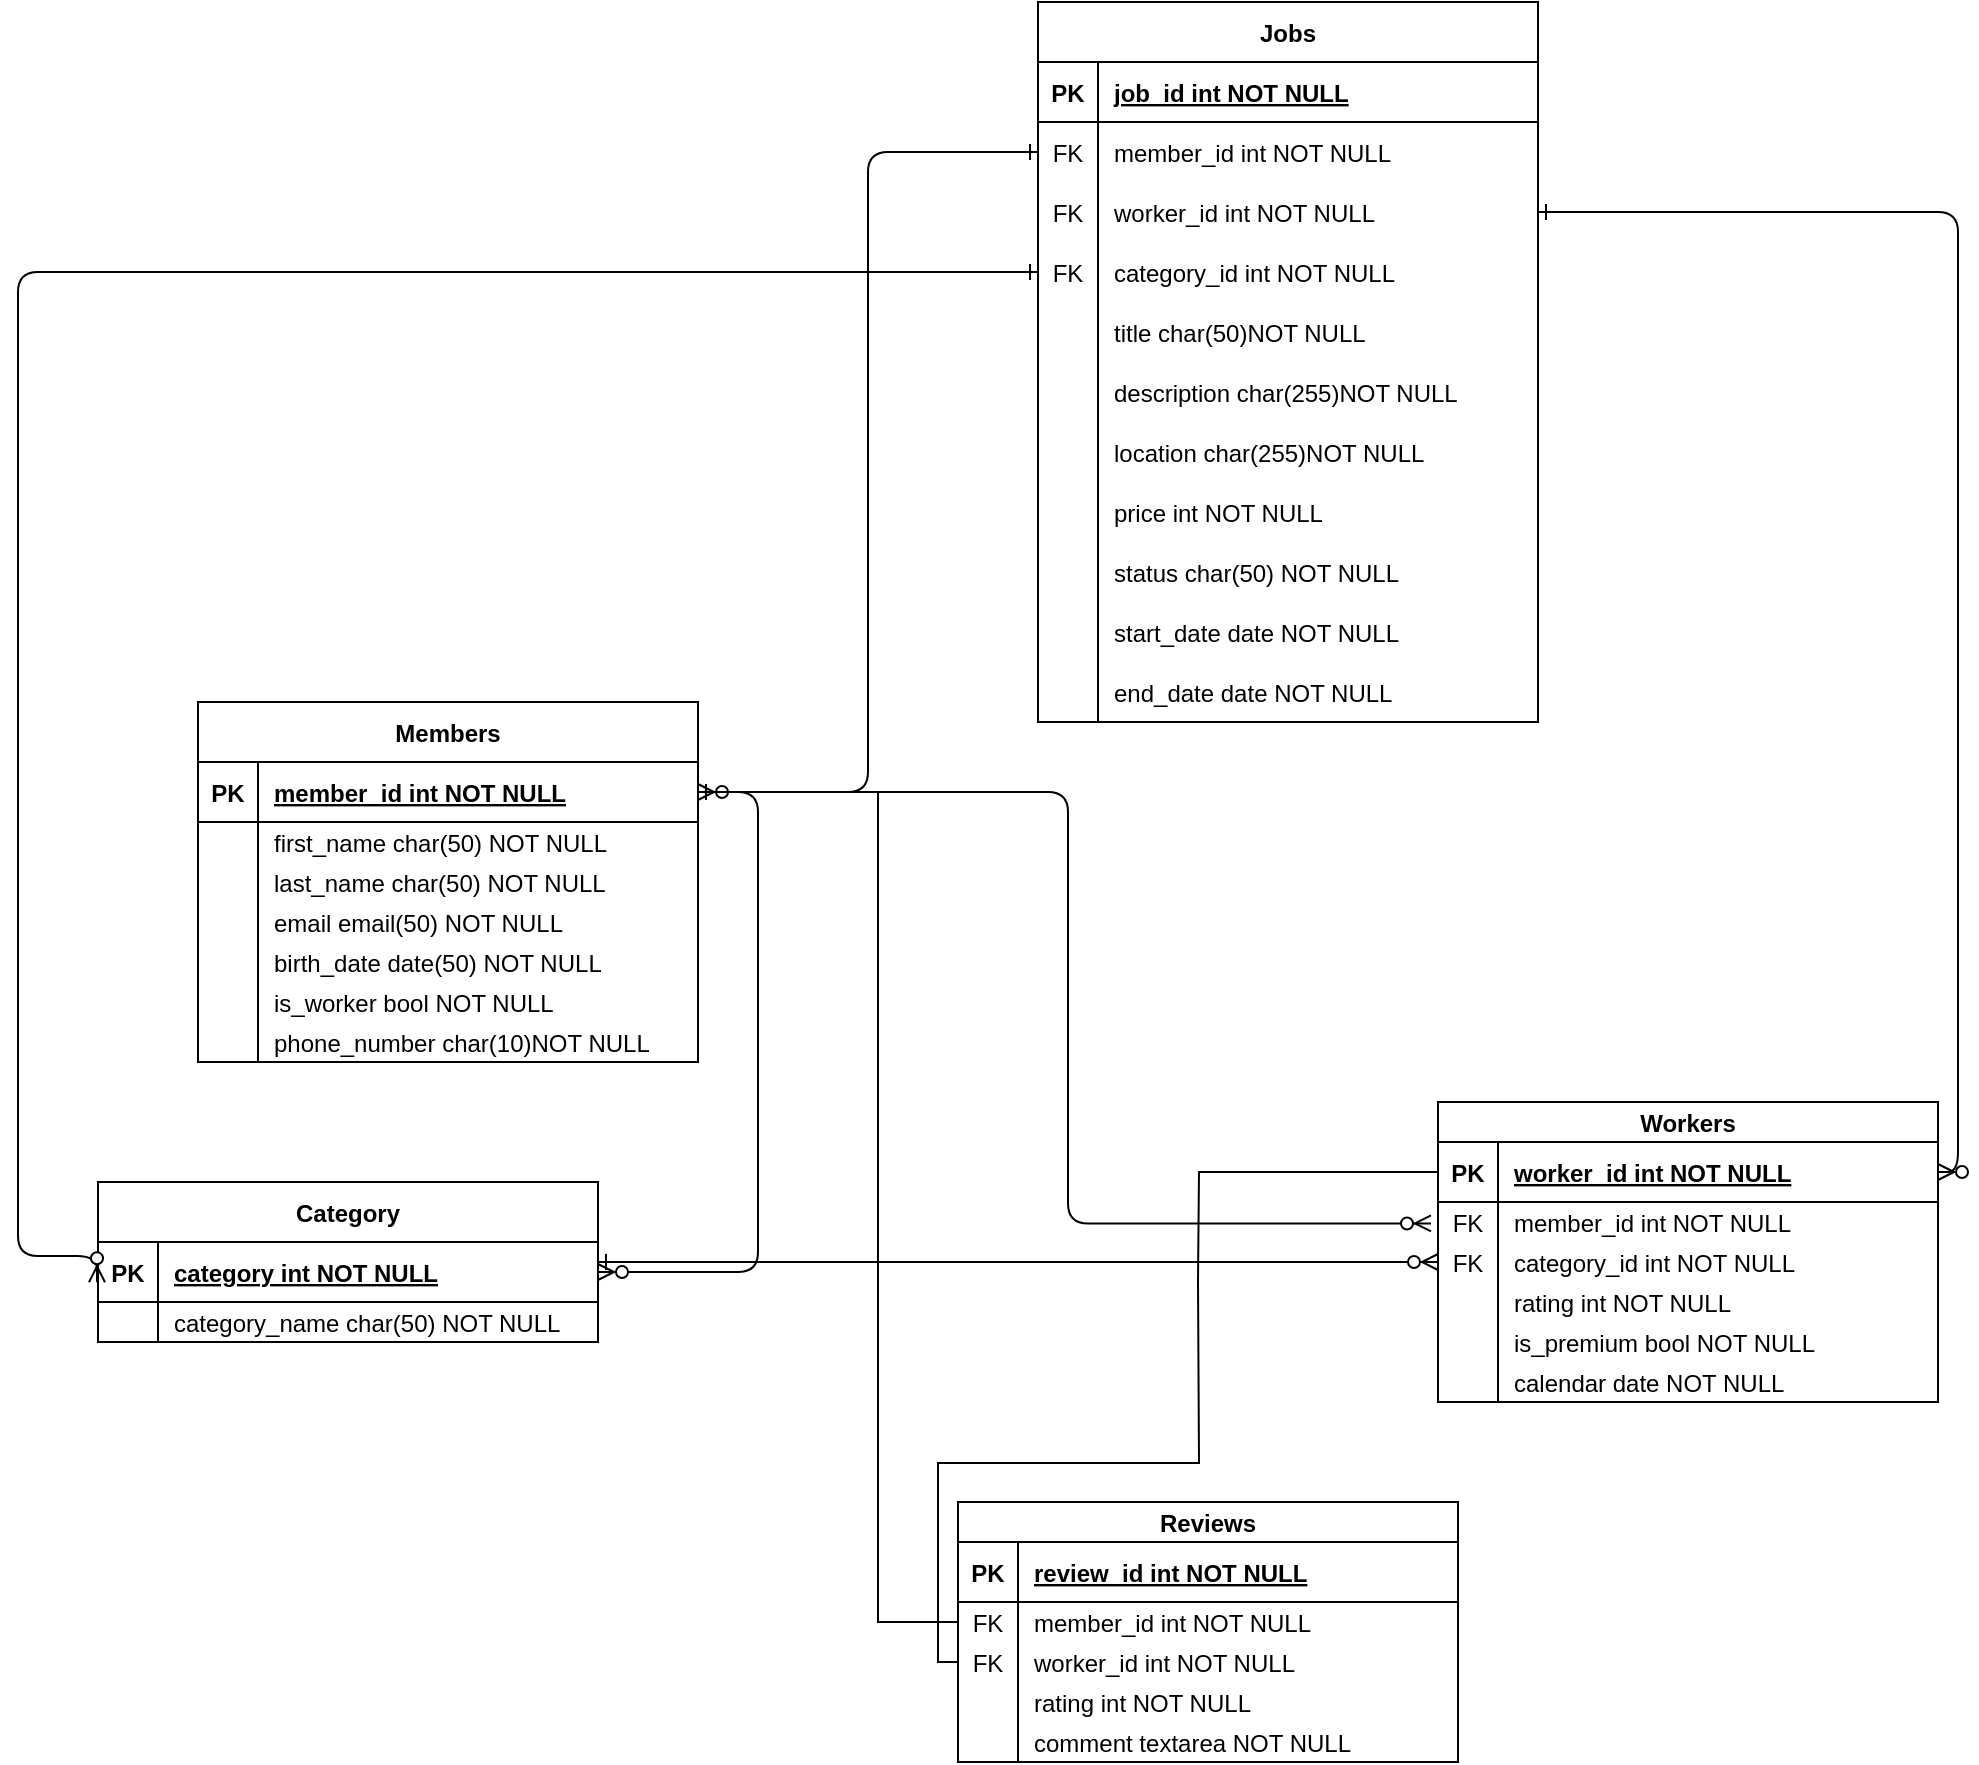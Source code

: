 <mxfile version="21.2.8" type="github">
  <diagram id="R2lEEEUBdFMjLlhIrx00" name="Page-1">
    <mxGraphModel dx="1529" dy="2040" grid="1" gridSize="10" guides="1" tooltips="1" connect="1" arrows="1" fold="1" page="1" pageScale="1" pageWidth="850" pageHeight="1100" math="0" shadow="0" extFonts="Permanent Marker^https://fonts.googleapis.com/css?family=Permanent+Marker">
      <root>
        <mxCell id="0" />
        <mxCell id="1" parent="0" />
        <mxCell id="C-vyLk0tnHw3VtMMgP7b-1" value="" style="edgeStyle=orthogonalEdgeStyle;endArrow=ERzeroToMany;startArrow=ERone;endFill=1;startFill=0;entryX=-0.014;entryY=0.536;entryDx=0;entryDy=0;entryPerimeter=0;" parent="1" source="C-vyLk0tnHw3VtMMgP7b-24" target="wk7BbufMR_cjtcWU5ep9-25" edge="1">
          <mxGeometry width="100" height="100" relative="1" as="geometry">
            <mxPoint x="340" y="720" as="sourcePoint" />
            <mxPoint x="330" y="570" as="targetPoint" />
          </mxGeometry>
        </mxCell>
        <mxCell id="C-vyLk0tnHw3VtMMgP7b-12" value="" style="endArrow=ERzeroToMany;startArrow=ERone;endFill=1;startFill=0;exitX=0;exitY=0.5;exitDx=0;exitDy=0;entryX=1;entryY=0.5;entryDx=0;entryDy=0;edgeStyle=orthogonalEdgeStyle;" parent="1" source="C-vyLk0tnHw3VtMMgP7b-6" target="C-vyLk0tnHw3VtMMgP7b-24" edge="1">
          <mxGeometry width="100" height="100" relative="1" as="geometry">
            <mxPoint x="400" y="180" as="sourcePoint" />
            <mxPoint x="480" y="-80" as="targetPoint" />
          </mxGeometry>
        </mxCell>
        <mxCell id="C-vyLk0tnHw3VtMMgP7b-2" value="Jobs" style="shape=table;startSize=30;container=1;collapsible=1;childLayout=tableLayout;fixedRows=1;rowLines=0;fontStyle=1;align=center;resizeLast=1;" parent="1" vertex="1">
          <mxGeometry x="550" y="-360" width="250" height="360" as="geometry" />
        </mxCell>
        <mxCell id="C-vyLk0tnHw3VtMMgP7b-3" value="" style="shape=partialRectangle;collapsible=0;dropTarget=0;pointerEvents=0;fillColor=none;points=[[0,0.5],[1,0.5]];portConstraint=eastwest;top=0;left=0;right=0;bottom=1;" parent="C-vyLk0tnHw3VtMMgP7b-2" vertex="1">
          <mxGeometry y="30" width="250" height="30" as="geometry" />
        </mxCell>
        <mxCell id="C-vyLk0tnHw3VtMMgP7b-4" value="PK" style="shape=partialRectangle;overflow=hidden;connectable=0;fillColor=none;top=0;left=0;bottom=0;right=0;fontStyle=1;" parent="C-vyLk0tnHw3VtMMgP7b-3" vertex="1">
          <mxGeometry width="30" height="30" as="geometry">
            <mxRectangle width="30" height="30" as="alternateBounds" />
          </mxGeometry>
        </mxCell>
        <mxCell id="C-vyLk0tnHw3VtMMgP7b-5" value="job_id int NOT NULL " style="shape=partialRectangle;overflow=hidden;connectable=0;fillColor=none;top=0;left=0;bottom=0;right=0;align=left;spacingLeft=6;fontStyle=5;" parent="C-vyLk0tnHw3VtMMgP7b-3" vertex="1">
          <mxGeometry x="30" width="220" height="30" as="geometry">
            <mxRectangle width="220" height="30" as="alternateBounds" />
          </mxGeometry>
        </mxCell>
        <mxCell id="C-vyLk0tnHw3VtMMgP7b-6" value="" style="shape=partialRectangle;collapsible=0;dropTarget=0;pointerEvents=0;fillColor=none;points=[[0,0.5],[1,0.5]];portConstraint=eastwest;top=0;left=0;right=0;bottom=0;" parent="C-vyLk0tnHw3VtMMgP7b-2" vertex="1">
          <mxGeometry y="60" width="250" height="30" as="geometry" />
        </mxCell>
        <mxCell id="C-vyLk0tnHw3VtMMgP7b-7" value="FK" style="shape=partialRectangle;overflow=hidden;connectable=0;fillColor=none;top=0;left=0;bottom=0;right=0;" parent="C-vyLk0tnHw3VtMMgP7b-6" vertex="1">
          <mxGeometry width="30" height="30" as="geometry">
            <mxRectangle width="30" height="30" as="alternateBounds" />
          </mxGeometry>
        </mxCell>
        <mxCell id="C-vyLk0tnHw3VtMMgP7b-8" value="member_id int NOT NULL" style="shape=partialRectangle;overflow=hidden;connectable=0;fillColor=none;top=0;left=0;bottom=0;right=0;align=left;spacingLeft=6;" parent="C-vyLk0tnHw3VtMMgP7b-6" vertex="1">
          <mxGeometry x="30" width="220" height="30" as="geometry">
            <mxRectangle width="220" height="30" as="alternateBounds" />
          </mxGeometry>
        </mxCell>
        <mxCell id="C-vyLk0tnHw3VtMMgP7b-9" value="" style="shape=partialRectangle;collapsible=0;dropTarget=0;pointerEvents=0;fillColor=none;points=[[0,0.5],[1,0.5]];portConstraint=eastwest;top=0;left=0;right=0;bottom=0;" parent="C-vyLk0tnHw3VtMMgP7b-2" vertex="1">
          <mxGeometry y="90" width="250" height="30" as="geometry" />
        </mxCell>
        <mxCell id="C-vyLk0tnHw3VtMMgP7b-10" value="FK" style="shape=partialRectangle;overflow=hidden;connectable=0;fillColor=none;top=0;left=0;bottom=0;right=0;" parent="C-vyLk0tnHw3VtMMgP7b-9" vertex="1">
          <mxGeometry width="30" height="30" as="geometry">
            <mxRectangle width="30" height="30" as="alternateBounds" />
          </mxGeometry>
        </mxCell>
        <mxCell id="C-vyLk0tnHw3VtMMgP7b-11" value="worker_id int NOT NULL" style="shape=partialRectangle;overflow=hidden;connectable=0;fillColor=none;top=0;left=0;bottom=0;right=0;align=left;spacingLeft=6;" parent="C-vyLk0tnHw3VtMMgP7b-9" vertex="1">
          <mxGeometry x="30" width="220" height="30" as="geometry">
            <mxRectangle width="220" height="30" as="alternateBounds" />
          </mxGeometry>
        </mxCell>
        <mxCell id="wk7BbufMR_cjtcWU5ep9-54" value="" style="shape=partialRectangle;collapsible=0;dropTarget=0;pointerEvents=0;fillColor=none;points=[[0,0.5],[1,0.5]];portConstraint=eastwest;top=0;left=0;right=0;bottom=0;" parent="C-vyLk0tnHw3VtMMgP7b-2" vertex="1">
          <mxGeometry y="120" width="250" height="30" as="geometry" />
        </mxCell>
        <mxCell id="wk7BbufMR_cjtcWU5ep9-55" value="FK" style="shape=partialRectangle;overflow=hidden;connectable=0;fillColor=none;top=0;left=0;bottom=0;right=0;" parent="wk7BbufMR_cjtcWU5ep9-54" vertex="1">
          <mxGeometry width="30" height="30" as="geometry">
            <mxRectangle width="30" height="30" as="alternateBounds" />
          </mxGeometry>
        </mxCell>
        <mxCell id="wk7BbufMR_cjtcWU5ep9-56" value="category_id int NOT NULL" style="shape=partialRectangle;overflow=hidden;connectable=0;fillColor=none;top=0;left=0;bottom=0;right=0;align=left;spacingLeft=6;" parent="wk7BbufMR_cjtcWU5ep9-54" vertex="1">
          <mxGeometry x="30" width="220" height="30" as="geometry">
            <mxRectangle width="220" height="30" as="alternateBounds" />
          </mxGeometry>
        </mxCell>
        <mxCell id="wk7BbufMR_cjtcWU5ep9-72" value="" style="shape=partialRectangle;collapsible=0;dropTarget=0;pointerEvents=0;fillColor=none;points=[[0,0.5],[1,0.5]];portConstraint=eastwest;top=0;left=0;right=0;bottom=0;" parent="C-vyLk0tnHw3VtMMgP7b-2" vertex="1">
          <mxGeometry y="150" width="250" height="30" as="geometry" />
        </mxCell>
        <mxCell id="wk7BbufMR_cjtcWU5ep9-73" value="" style="shape=partialRectangle;overflow=hidden;connectable=0;fillColor=none;top=0;left=0;bottom=0;right=0;" parent="wk7BbufMR_cjtcWU5ep9-72" vertex="1">
          <mxGeometry width="30" height="30" as="geometry">
            <mxRectangle width="30" height="30" as="alternateBounds" />
          </mxGeometry>
        </mxCell>
        <mxCell id="wk7BbufMR_cjtcWU5ep9-74" value="title char(50)NOT NULL" style="shape=partialRectangle;overflow=hidden;connectable=0;fillColor=none;top=0;left=0;bottom=0;right=0;align=left;spacingLeft=6;" parent="wk7BbufMR_cjtcWU5ep9-72" vertex="1">
          <mxGeometry x="30" width="220" height="30" as="geometry">
            <mxRectangle width="220" height="30" as="alternateBounds" />
          </mxGeometry>
        </mxCell>
        <mxCell id="wk7BbufMR_cjtcWU5ep9-75" value="" style="shape=partialRectangle;collapsible=0;dropTarget=0;pointerEvents=0;fillColor=none;points=[[0,0.5],[1,0.5]];portConstraint=eastwest;top=0;left=0;right=0;bottom=0;" parent="C-vyLk0tnHw3VtMMgP7b-2" vertex="1">
          <mxGeometry y="180" width="250" height="30" as="geometry" />
        </mxCell>
        <mxCell id="wk7BbufMR_cjtcWU5ep9-76" value="" style="shape=partialRectangle;overflow=hidden;connectable=0;fillColor=none;top=0;left=0;bottom=0;right=0;" parent="wk7BbufMR_cjtcWU5ep9-75" vertex="1">
          <mxGeometry width="30" height="30" as="geometry">
            <mxRectangle width="30" height="30" as="alternateBounds" />
          </mxGeometry>
        </mxCell>
        <mxCell id="wk7BbufMR_cjtcWU5ep9-77" value="description char(255)NOT NULL" style="shape=partialRectangle;overflow=hidden;connectable=0;fillColor=none;top=0;left=0;bottom=0;right=0;align=left;spacingLeft=6;" parent="wk7BbufMR_cjtcWU5ep9-75" vertex="1">
          <mxGeometry x="30" width="220" height="30" as="geometry">
            <mxRectangle width="220" height="30" as="alternateBounds" />
          </mxGeometry>
        </mxCell>
        <mxCell id="wk7BbufMR_cjtcWU5ep9-78" value="" style="shape=partialRectangle;collapsible=0;dropTarget=0;pointerEvents=0;fillColor=none;points=[[0,0.5],[1,0.5]];portConstraint=eastwest;top=0;left=0;right=0;bottom=0;" parent="C-vyLk0tnHw3VtMMgP7b-2" vertex="1">
          <mxGeometry y="210" width="250" height="30" as="geometry" />
        </mxCell>
        <mxCell id="wk7BbufMR_cjtcWU5ep9-79" value="" style="shape=partialRectangle;overflow=hidden;connectable=0;fillColor=none;top=0;left=0;bottom=0;right=0;" parent="wk7BbufMR_cjtcWU5ep9-78" vertex="1">
          <mxGeometry width="30" height="30" as="geometry">
            <mxRectangle width="30" height="30" as="alternateBounds" />
          </mxGeometry>
        </mxCell>
        <mxCell id="wk7BbufMR_cjtcWU5ep9-80" value="location char(255)NOT NULL" style="shape=partialRectangle;overflow=hidden;connectable=0;fillColor=none;top=0;left=0;bottom=0;right=0;align=left;spacingLeft=6;" parent="wk7BbufMR_cjtcWU5ep9-78" vertex="1">
          <mxGeometry x="30" width="220" height="30" as="geometry">
            <mxRectangle width="220" height="30" as="alternateBounds" />
          </mxGeometry>
        </mxCell>
        <mxCell id="wk7BbufMR_cjtcWU5ep9-83" value="" style="shape=partialRectangle;collapsible=0;dropTarget=0;pointerEvents=0;fillColor=none;points=[[0,0.5],[1,0.5]];portConstraint=eastwest;top=0;left=0;right=0;bottom=0;" parent="C-vyLk0tnHw3VtMMgP7b-2" vertex="1">
          <mxGeometry y="240" width="250" height="30" as="geometry" />
        </mxCell>
        <mxCell id="wk7BbufMR_cjtcWU5ep9-84" value="" style="shape=partialRectangle;overflow=hidden;connectable=0;fillColor=none;top=0;left=0;bottom=0;right=0;" parent="wk7BbufMR_cjtcWU5ep9-83" vertex="1">
          <mxGeometry width="30" height="30" as="geometry">
            <mxRectangle width="30" height="30" as="alternateBounds" />
          </mxGeometry>
        </mxCell>
        <mxCell id="wk7BbufMR_cjtcWU5ep9-85" value="price int NOT NULL" style="shape=partialRectangle;overflow=hidden;connectable=0;fillColor=none;top=0;left=0;bottom=0;right=0;align=left;spacingLeft=6;" parent="wk7BbufMR_cjtcWU5ep9-83" vertex="1">
          <mxGeometry x="30" width="220" height="30" as="geometry">
            <mxRectangle width="220" height="30" as="alternateBounds" />
          </mxGeometry>
        </mxCell>
        <mxCell id="wk7BbufMR_cjtcWU5ep9-86" value="" style="shape=partialRectangle;collapsible=0;dropTarget=0;pointerEvents=0;fillColor=none;points=[[0,0.5],[1,0.5]];portConstraint=eastwest;top=0;left=0;right=0;bottom=0;" parent="C-vyLk0tnHw3VtMMgP7b-2" vertex="1">
          <mxGeometry y="270" width="250" height="30" as="geometry" />
        </mxCell>
        <mxCell id="wk7BbufMR_cjtcWU5ep9-87" value="" style="shape=partialRectangle;overflow=hidden;connectable=0;fillColor=none;top=0;left=0;bottom=0;right=0;" parent="wk7BbufMR_cjtcWU5ep9-86" vertex="1">
          <mxGeometry width="30" height="30" as="geometry">
            <mxRectangle width="30" height="30" as="alternateBounds" />
          </mxGeometry>
        </mxCell>
        <mxCell id="wk7BbufMR_cjtcWU5ep9-88" value="status char(50) NOT NULL" style="shape=partialRectangle;overflow=hidden;connectable=0;fillColor=none;top=0;left=0;bottom=0;right=0;align=left;spacingLeft=6;" parent="wk7BbufMR_cjtcWU5ep9-86" vertex="1">
          <mxGeometry x="30" width="220" height="30" as="geometry">
            <mxRectangle width="220" height="30" as="alternateBounds" />
          </mxGeometry>
        </mxCell>
        <mxCell id="wk7BbufMR_cjtcWU5ep9-109" value="" style="shape=partialRectangle;collapsible=0;dropTarget=0;pointerEvents=0;fillColor=none;points=[[0,0.5],[1,0.5]];portConstraint=eastwest;top=0;left=0;right=0;bottom=0;" parent="C-vyLk0tnHw3VtMMgP7b-2" vertex="1">
          <mxGeometry y="300" width="250" height="30" as="geometry" />
        </mxCell>
        <mxCell id="wk7BbufMR_cjtcWU5ep9-110" value="" style="shape=partialRectangle;overflow=hidden;connectable=0;fillColor=none;top=0;left=0;bottom=0;right=0;" parent="wk7BbufMR_cjtcWU5ep9-109" vertex="1">
          <mxGeometry width="30" height="30" as="geometry">
            <mxRectangle width="30" height="30" as="alternateBounds" />
          </mxGeometry>
        </mxCell>
        <mxCell id="wk7BbufMR_cjtcWU5ep9-111" value="start_date date NOT NULL" style="shape=partialRectangle;overflow=hidden;connectable=0;fillColor=none;top=0;left=0;bottom=0;right=0;align=left;spacingLeft=6;" parent="wk7BbufMR_cjtcWU5ep9-109" vertex="1">
          <mxGeometry x="30" width="220" height="30" as="geometry">
            <mxRectangle width="220" height="30" as="alternateBounds" />
          </mxGeometry>
        </mxCell>
        <mxCell id="wk7BbufMR_cjtcWU5ep9-112" value="" style="shape=partialRectangle;collapsible=0;dropTarget=0;pointerEvents=0;fillColor=none;points=[[0,0.5],[1,0.5]];portConstraint=eastwest;top=0;left=0;right=0;bottom=0;" parent="C-vyLk0tnHw3VtMMgP7b-2" vertex="1">
          <mxGeometry y="330" width="250" height="30" as="geometry" />
        </mxCell>
        <mxCell id="wk7BbufMR_cjtcWU5ep9-113" value="" style="shape=partialRectangle;overflow=hidden;connectable=0;fillColor=none;top=0;left=0;bottom=0;right=0;" parent="wk7BbufMR_cjtcWU5ep9-112" vertex="1">
          <mxGeometry width="30" height="30" as="geometry">
            <mxRectangle width="30" height="30" as="alternateBounds" />
          </mxGeometry>
        </mxCell>
        <mxCell id="wk7BbufMR_cjtcWU5ep9-114" value="end_date date NOT NULL" style="shape=partialRectangle;overflow=hidden;connectable=0;fillColor=none;top=0;left=0;bottom=0;right=0;align=left;spacingLeft=6;" parent="wk7BbufMR_cjtcWU5ep9-112" vertex="1">
          <mxGeometry x="30" width="220" height="30" as="geometry">
            <mxRectangle width="220" height="30" as="alternateBounds" />
          </mxGeometry>
        </mxCell>
        <mxCell id="C-vyLk0tnHw3VtMMgP7b-23" value="Members" style="shape=table;startSize=30;container=1;collapsible=1;childLayout=tableLayout;fixedRows=1;rowLines=0;fontStyle=1;align=center;resizeLast=1;" parent="1" vertex="1">
          <mxGeometry x="130" y="-10" width="250" height="180" as="geometry" />
        </mxCell>
        <mxCell id="C-vyLk0tnHw3VtMMgP7b-24" value="" style="shape=partialRectangle;collapsible=0;dropTarget=0;pointerEvents=0;fillColor=none;points=[[0,0.5],[1,0.5]];portConstraint=eastwest;top=0;left=0;right=0;bottom=1;" parent="C-vyLk0tnHw3VtMMgP7b-23" vertex="1">
          <mxGeometry y="30" width="250" height="30" as="geometry" />
        </mxCell>
        <mxCell id="C-vyLk0tnHw3VtMMgP7b-25" value="PK" style="shape=partialRectangle;overflow=hidden;connectable=0;fillColor=none;top=0;left=0;bottom=0;right=0;fontStyle=1;" parent="C-vyLk0tnHw3VtMMgP7b-24" vertex="1">
          <mxGeometry width="30" height="30" as="geometry">
            <mxRectangle width="30" height="30" as="alternateBounds" />
          </mxGeometry>
        </mxCell>
        <mxCell id="C-vyLk0tnHw3VtMMgP7b-26" value="member_id int NOT NULL " style="shape=partialRectangle;overflow=hidden;connectable=0;fillColor=none;top=0;left=0;bottom=0;right=0;align=left;spacingLeft=6;fontStyle=5;" parent="C-vyLk0tnHw3VtMMgP7b-24" vertex="1">
          <mxGeometry x="30" width="220" height="30" as="geometry">
            <mxRectangle width="220" height="30" as="alternateBounds" />
          </mxGeometry>
        </mxCell>
        <mxCell id="C-vyLk0tnHw3VtMMgP7b-27" value="" style="shape=partialRectangle;collapsible=0;dropTarget=0;pointerEvents=0;fillColor=none;points=[[0,0.5],[1,0.5]];portConstraint=eastwest;top=0;left=0;right=0;bottom=0;" parent="C-vyLk0tnHw3VtMMgP7b-23" vertex="1">
          <mxGeometry y="60" width="250" height="20" as="geometry" />
        </mxCell>
        <mxCell id="C-vyLk0tnHw3VtMMgP7b-28" value="" style="shape=partialRectangle;overflow=hidden;connectable=0;fillColor=none;top=0;left=0;bottom=0;right=0;" parent="C-vyLk0tnHw3VtMMgP7b-27" vertex="1">
          <mxGeometry width="30" height="20" as="geometry">
            <mxRectangle width="30" height="20" as="alternateBounds" />
          </mxGeometry>
        </mxCell>
        <mxCell id="C-vyLk0tnHw3VtMMgP7b-29" value="first_name char(50) NOT NULL" style="shape=partialRectangle;overflow=hidden;connectable=0;fillColor=none;top=0;left=0;bottom=0;right=0;align=left;spacingLeft=6;" parent="C-vyLk0tnHw3VtMMgP7b-27" vertex="1">
          <mxGeometry x="30" width="220" height="20" as="geometry">
            <mxRectangle width="220" height="20" as="alternateBounds" />
          </mxGeometry>
        </mxCell>
        <mxCell id="wk7BbufMR_cjtcWU5ep9-3" value="" style="shape=partialRectangle;collapsible=0;dropTarget=0;pointerEvents=0;fillColor=none;points=[[0,0.5],[1,0.5]];portConstraint=eastwest;top=0;left=0;right=0;bottom=0;" parent="C-vyLk0tnHw3VtMMgP7b-23" vertex="1">
          <mxGeometry y="80" width="250" height="20" as="geometry" />
        </mxCell>
        <mxCell id="wk7BbufMR_cjtcWU5ep9-4" value="" style="shape=partialRectangle;overflow=hidden;connectable=0;fillColor=none;top=0;left=0;bottom=0;right=0;" parent="wk7BbufMR_cjtcWU5ep9-3" vertex="1">
          <mxGeometry width="30" height="20" as="geometry">
            <mxRectangle width="30" height="20" as="alternateBounds" />
          </mxGeometry>
        </mxCell>
        <mxCell id="wk7BbufMR_cjtcWU5ep9-5" value="last_name char(50) NOT NULL" style="shape=partialRectangle;overflow=hidden;connectable=0;fillColor=none;top=0;left=0;bottom=0;right=0;align=left;spacingLeft=6;" parent="wk7BbufMR_cjtcWU5ep9-3" vertex="1">
          <mxGeometry x="30" width="220" height="20" as="geometry">
            <mxRectangle width="220" height="20" as="alternateBounds" />
          </mxGeometry>
        </mxCell>
        <mxCell id="wk7BbufMR_cjtcWU5ep9-15" value="" style="shape=partialRectangle;collapsible=0;dropTarget=0;pointerEvents=0;fillColor=none;points=[[0,0.5],[1,0.5]];portConstraint=eastwest;top=0;left=0;right=0;bottom=0;" parent="C-vyLk0tnHw3VtMMgP7b-23" vertex="1">
          <mxGeometry y="100" width="250" height="20" as="geometry" />
        </mxCell>
        <mxCell id="wk7BbufMR_cjtcWU5ep9-16" value="" style="shape=partialRectangle;overflow=hidden;connectable=0;fillColor=none;top=0;left=0;bottom=0;right=0;" parent="wk7BbufMR_cjtcWU5ep9-15" vertex="1">
          <mxGeometry width="30" height="20" as="geometry">
            <mxRectangle width="30" height="20" as="alternateBounds" />
          </mxGeometry>
        </mxCell>
        <mxCell id="wk7BbufMR_cjtcWU5ep9-17" value="email email(50) NOT NULL" style="shape=partialRectangle;overflow=hidden;connectable=0;fillColor=none;top=0;left=0;bottom=0;right=0;align=left;spacingLeft=6;" parent="wk7BbufMR_cjtcWU5ep9-15" vertex="1">
          <mxGeometry x="30" width="220" height="20" as="geometry">
            <mxRectangle width="220" height="20" as="alternateBounds" />
          </mxGeometry>
        </mxCell>
        <mxCell id="wk7BbufMR_cjtcWU5ep9-18" value="" style="shape=partialRectangle;collapsible=0;dropTarget=0;pointerEvents=0;fillColor=none;points=[[0,0.5],[1,0.5]];portConstraint=eastwest;top=0;left=0;right=0;bottom=0;" parent="C-vyLk0tnHw3VtMMgP7b-23" vertex="1">
          <mxGeometry y="120" width="250" height="20" as="geometry" />
        </mxCell>
        <mxCell id="wk7BbufMR_cjtcWU5ep9-19" value="" style="shape=partialRectangle;overflow=hidden;connectable=0;fillColor=none;top=0;left=0;bottom=0;right=0;" parent="wk7BbufMR_cjtcWU5ep9-18" vertex="1">
          <mxGeometry width="30" height="20" as="geometry">
            <mxRectangle width="30" height="20" as="alternateBounds" />
          </mxGeometry>
        </mxCell>
        <mxCell id="wk7BbufMR_cjtcWU5ep9-20" value="birth_date date(50) NOT NULL" style="shape=partialRectangle;overflow=hidden;connectable=0;fillColor=none;top=0;left=0;bottom=0;right=0;align=left;spacingLeft=6;" parent="wk7BbufMR_cjtcWU5ep9-18" vertex="1">
          <mxGeometry x="30" width="220" height="20" as="geometry">
            <mxRectangle width="220" height="20" as="alternateBounds" />
          </mxGeometry>
        </mxCell>
        <mxCell id="wk7BbufMR_cjtcWU5ep9-93" value="" style="shape=partialRectangle;collapsible=0;dropTarget=0;pointerEvents=0;fillColor=none;points=[[0,0.5],[1,0.5]];portConstraint=eastwest;top=0;left=0;right=0;bottom=0;" parent="C-vyLk0tnHw3VtMMgP7b-23" vertex="1">
          <mxGeometry y="140" width="250" height="20" as="geometry" />
        </mxCell>
        <mxCell id="wk7BbufMR_cjtcWU5ep9-94" value="" style="shape=partialRectangle;overflow=hidden;connectable=0;fillColor=none;top=0;left=0;bottom=0;right=0;" parent="wk7BbufMR_cjtcWU5ep9-93" vertex="1">
          <mxGeometry width="30" height="20" as="geometry">
            <mxRectangle width="30" height="20" as="alternateBounds" />
          </mxGeometry>
        </mxCell>
        <mxCell id="wk7BbufMR_cjtcWU5ep9-95" value="is_worker bool NOT NULL" style="shape=partialRectangle;overflow=hidden;connectable=0;fillColor=none;top=0;left=0;bottom=0;right=0;align=left;spacingLeft=6;" parent="wk7BbufMR_cjtcWU5ep9-93" vertex="1">
          <mxGeometry x="30" width="220" height="20" as="geometry">
            <mxRectangle width="220" height="20" as="alternateBounds" />
          </mxGeometry>
        </mxCell>
        <mxCell id="wk7BbufMR_cjtcWU5ep9-99" value="" style="shape=partialRectangle;collapsible=0;dropTarget=0;pointerEvents=0;fillColor=none;points=[[0,0.5],[1,0.5]];portConstraint=eastwest;top=0;left=0;right=0;bottom=0;" parent="C-vyLk0tnHw3VtMMgP7b-23" vertex="1">
          <mxGeometry y="160" width="250" height="20" as="geometry" />
        </mxCell>
        <mxCell id="wk7BbufMR_cjtcWU5ep9-100" value="" style="shape=partialRectangle;overflow=hidden;connectable=0;fillColor=none;top=0;left=0;bottom=0;right=0;" parent="wk7BbufMR_cjtcWU5ep9-99" vertex="1">
          <mxGeometry width="30" height="20" as="geometry">
            <mxRectangle width="30" height="20" as="alternateBounds" />
          </mxGeometry>
        </mxCell>
        <mxCell id="wk7BbufMR_cjtcWU5ep9-101" value="phone_number char(10)NOT NULL" style="shape=partialRectangle;overflow=hidden;connectable=0;fillColor=none;top=0;left=0;bottom=0;right=0;align=left;spacingLeft=6;" parent="wk7BbufMR_cjtcWU5ep9-99" vertex="1">
          <mxGeometry x="30" width="220" height="20" as="geometry">
            <mxRectangle width="220" height="20" as="alternateBounds" />
          </mxGeometry>
        </mxCell>
        <mxCell id="wk7BbufMR_cjtcWU5ep9-21" value="Workers" style="shape=table;startSize=20;container=1;collapsible=1;childLayout=tableLayout;fixedRows=1;rowLines=0;fontStyle=1;align=center;resizeLast=1;" parent="1" vertex="1">
          <mxGeometry x="750" y="190" width="250" height="150" as="geometry" />
        </mxCell>
        <mxCell id="wk7BbufMR_cjtcWU5ep9-22" value="" style="shape=partialRectangle;collapsible=0;dropTarget=0;pointerEvents=0;fillColor=none;points=[[0,0.5],[1,0.5]];portConstraint=eastwest;top=0;left=0;right=0;bottom=1;" parent="wk7BbufMR_cjtcWU5ep9-21" vertex="1">
          <mxGeometry y="20" width="250" height="30" as="geometry" />
        </mxCell>
        <mxCell id="wk7BbufMR_cjtcWU5ep9-23" value="PK" style="shape=partialRectangle;overflow=hidden;connectable=0;fillColor=none;top=0;left=0;bottom=0;right=0;fontStyle=1;" parent="wk7BbufMR_cjtcWU5ep9-22" vertex="1">
          <mxGeometry width="30" height="30" as="geometry">
            <mxRectangle width="30" height="30" as="alternateBounds" />
          </mxGeometry>
        </mxCell>
        <mxCell id="wk7BbufMR_cjtcWU5ep9-24" value="worker_id int NOT NULL " style="shape=partialRectangle;overflow=hidden;connectable=0;fillColor=none;top=0;left=0;bottom=0;right=0;align=left;spacingLeft=6;fontStyle=5;" parent="wk7BbufMR_cjtcWU5ep9-22" vertex="1">
          <mxGeometry x="30" width="220" height="30" as="geometry">
            <mxRectangle width="220" height="30" as="alternateBounds" />
          </mxGeometry>
        </mxCell>
        <mxCell id="wk7BbufMR_cjtcWU5ep9-25" value="" style="shape=partialRectangle;collapsible=0;dropTarget=0;pointerEvents=0;fillColor=none;points=[[0,0.5],[1,0.5]];portConstraint=eastwest;top=0;left=0;right=0;bottom=0;" parent="wk7BbufMR_cjtcWU5ep9-21" vertex="1">
          <mxGeometry y="50" width="250" height="20" as="geometry" />
        </mxCell>
        <mxCell id="wk7BbufMR_cjtcWU5ep9-26" value="FK" style="shape=partialRectangle;overflow=hidden;connectable=0;fillColor=none;top=0;left=0;bottom=0;right=0;" parent="wk7BbufMR_cjtcWU5ep9-25" vertex="1">
          <mxGeometry width="30" height="20" as="geometry">
            <mxRectangle width="30" height="20" as="alternateBounds" />
          </mxGeometry>
        </mxCell>
        <mxCell id="wk7BbufMR_cjtcWU5ep9-27" value="member_id int NOT NULL" style="shape=partialRectangle;overflow=hidden;connectable=0;fillColor=none;top=0;left=0;bottom=0;right=0;align=left;spacingLeft=6;" parent="wk7BbufMR_cjtcWU5ep9-25" vertex="1">
          <mxGeometry x="30" width="220" height="20" as="geometry">
            <mxRectangle width="220" height="20" as="alternateBounds" />
          </mxGeometry>
        </mxCell>
        <mxCell id="wk7BbufMR_cjtcWU5ep9-28" value="" style="shape=partialRectangle;collapsible=0;dropTarget=0;pointerEvents=0;fillColor=none;points=[[0,0.5],[1,0.5]];portConstraint=eastwest;top=0;left=0;right=0;bottom=0;" parent="wk7BbufMR_cjtcWU5ep9-21" vertex="1">
          <mxGeometry y="70" width="250" height="20" as="geometry" />
        </mxCell>
        <mxCell id="wk7BbufMR_cjtcWU5ep9-29" value="FK" style="shape=partialRectangle;overflow=hidden;connectable=0;fillColor=none;top=0;left=0;bottom=0;right=0;" parent="wk7BbufMR_cjtcWU5ep9-28" vertex="1">
          <mxGeometry width="30" height="20" as="geometry">
            <mxRectangle width="30" height="20" as="alternateBounds" />
          </mxGeometry>
        </mxCell>
        <mxCell id="wk7BbufMR_cjtcWU5ep9-30" value="category_id int NOT NULL" style="shape=partialRectangle;overflow=hidden;connectable=0;fillColor=none;top=0;left=0;bottom=0;right=0;align=left;spacingLeft=6;" parent="wk7BbufMR_cjtcWU5ep9-28" vertex="1">
          <mxGeometry x="30" width="220" height="20" as="geometry">
            <mxRectangle width="220" height="20" as="alternateBounds" />
          </mxGeometry>
        </mxCell>
        <mxCell id="wk7BbufMR_cjtcWU5ep9-31" value="" style="shape=partialRectangle;collapsible=0;dropTarget=0;pointerEvents=0;fillColor=none;points=[[0,0.5],[1,0.5]];portConstraint=eastwest;top=0;left=0;right=0;bottom=0;" parent="wk7BbufMR_cjtcWU5ep9-21" vertex="1">
          <mxGeometry y="90" width="250" height="20" as="geometry" />
        </mxCell>
        <mxCell id="wk7BbufMR_cjtcWU5ep9-32" value="" style="shape=partialRectangle;overflow=hidden;connectable=0;fillColor=none;top=0;left=0;bottom=0;right=0;" parent="wk7BbufMR_cjtcWU5ep9-31" vertex="1">
          <mxGeometry width="30" height="20" as="geometry">
            <mxRectangle width="30" height="20" as="alternateBounds" />
          </mxGeometry>
        </mxCell>
        <mxCell id="wk7BbufMR_cjtcWU5ep9-33" value="rating int NOT NULL" style="shape=partialRectangle;overflow=hidden;connectable=0;fillColor=none;top=0;left=0;bottom=0;right=0;align=left;spacingLeft=6;" parent="wk7BbufMR_cjtcWU5ep9-31" vertex="1">
          <mxGeometry x="30" width="220" height="20" as="geometry">
            <mxRectangle width="220" height="20" as="alternateBounds" />
          </mxGeometry>
        </mxCell>
        <mxCell id="wk7BbufMR_cjtcWU5ep9-34" value="" style="shape=partialRectangle;collapsible=0;dropTarget=0;pointerEvents=0;fillColor=none;points=[[0,0.5],[1,0.5]];portConstraint=eastwest;top=0;left=0;right=0;bottom=0;" parent="wk7BbufMR_cjtcWU5ep9-21" vertex="1">
          <mxGeometry y="110" width="250" height="20" as="geometry" />
        </mxCell>
        <mxCell id="wk7BbufMR_cjtcWU5ep9-35" value="" style="shape=partialRectangle;overflow=hidden;connectable=0;fillColor=none;top=0;left=0;bottom=0;right=0;" parent="wk7BbufMR_cjtcWU5ep9-34" vertex="1">
          <mxGeometry width="30" height="20" as="geometry">
            <mxRectangle width="30" height="20" as="alternateBounds" />
          </mxGeometry>
        </mxCell>
        <mxCell id="wk7BbufMR_cjtcWU5ep9-36" value="is_premium bool NOT NULL" style="shape=partialRectangle;overflow=hidden;connectable=0;fillColor=none;top=0;left=0;bottom=0;right=0;align=left;spacingLeft=6;" parent="wk7BbufMR_cjtcWU5ep9-34" vertex="1">
          <mxGeometry x="30" width="220" height="20" as="geometry">
            <mxRectangle width="220" height="20" as="alternateBounds" />
          </mxGeometry>
        </mxCell>
        <mxCell id="wk7BbufMR_cjtcWU5ep9-106" value="" style="shape=partialRectangle;collapsible=0;dropTarget=0;pointerEvents=0;fillColor=none;points=[[0,0.5],[1,0.5]];portConstraint=eastwest;top=0;left=0;right=0;bottom=0;" parent="wk7BbufMR_cjtcWU5ep9-21" vertex="1">
          <mxGeometry y="130" width="250" height="20" as="geometry" />
        </mxCell>
        <mxCell id="wk7BbufMR_cjtcWU5ep9-107" value="" style="shape=partialRectangle;overflow=hidden;connectable=0;fillColor=none;top=0;left=0;bottom=0;right=0;" parent="wk7BbufMR_cjtcWU5ep9-106" vertex="1">
          <mxGeometry width="30" height="20" as="geometry">
            <mxRectangle width="30" height="20" as="alternateBounds" />
          </mxGeometry>
        </mxCell>
        <mxCell id="wk7BbufMR_cjtcWU5ep9-108" value="calendar date NOT NULL" style="shape=partialRectangle;overflow=hidden;connectable=0;fillColor=none;top=0;left=0;bottom=0;right=0;align=left;spacingLeft=6;" parent="wk7BbufMR_cjtcWU5ep9-106" vertex="1">
          <mxGeometry x="30" width="220" height="20" as="geometry">
            <mxRectangle width="220" height="20" as="alternateBounds" />
          </mxGeometry>
        </mxCell>
        <mxCell id="wk7BbufMR_cjtcWU5ep9-37" value="Category" style="shape=table;startSize=30;container=1;collapsible=1;childLayout=tableLayout;fixedRows=1;rowLines=0;fontStyle=1;align=center;resizeLast=1;" parent="1" vertex="1">
          <mxGeometry x="80" y="230" width="250" height="80" as="geometry" />
        </mxCell>
        <mxCell id="wk7BbufMR_cjtcWU5ep9-38" value="" style="shape=partialRectangle;collapsible=0;dropTarget=0;pointerEvents=0;fillColor=none;points=[[0,0.5],[1,0.5]];portConstraint=eastwest;top=0;left=0;right=0;bottom=1;" parent="wk7BbufMR_cjtcWU5ep9-37" vertex="1">
          <mxGeometry y="30" width="250" height="30" as="geometry" />
        </mxCell>
        <mxCell id="wk7BbufMR_cjtcWU5ep9-39" value="PK" style="shape=partialRectangle;overflow=hidden;connectable=0;fillColor=none;top=0;left=0;bottom=0;right=0;fontStyle=1;" parent="wk7BbufMR_cjtcWU5ep9-38" vertex="1">
          <mxGeometry width="30" height="30" as="geometry">
            <mxRectangle width="30" height="30" as="alternateBounds" />
          </mxGeometry>
        </mxCell>
        <mxCell id="wk7BbufMR_cjtcWU5ep9-40" value="category int NOT NULL " style="shape=partialRectangle;overflow=hidden;connectable=0;fillColor=none;top=0;left=0;bottom=0;right=0;align=left;spacingLeft=6;fontStyle=5;" parent="wk7BbufMR_cjtcWU5ep9-38" vertex="1">
          <mxGeometry x="30" width="220" height="30" as="geometry">
            <mxRectangle width="220" height="30" as="alternateBounds" />
          </mxGeometry>
        </mxCell>
        <mxCell id="wk7BbufMR_cjtcWU5ep9-41" value="" style="shape=partialRectangle;collapsible=0;dropTarget=0;pointerEvents=0;fillColor=none;points=[[0,0.5],[1,0.5]];portConstraint=eastwest;top=0;left=0;right=0;bottom=0;" parent="wk7BbufMR_cjtcWU5ep9-37" vertex="1">
          <mxGeometry y="60" width="250" height="20" as="geometry" />
        </mxCell>
        <mxCell id="wk7BbufMR_cjtcWU5ep9-42" value="" style="shape=partialRectangle;overflow=hidden;connectable=0;fillColor=none;top=0;left=0;bottom=0;right=0;" parent="wk7BbufMR_cjtcWU5ep9-41" vertex="1">
          <mxGeometry width="30" height="20" as="geometry">
            <mxRectangle width="30" height="20" as="alternateBounds" />
          </mxGeometry>
        </mxCell>
        <mxCell id="wk7BbufMR_cjtcWU5ep9-43" value="category_name char(50) NOT NULL" style="shape=partialRectangle;overflow=hidden;connectable=0;fillColor=none;top=0;left=0;bottom=0;right=0;align=left;spacingLeft=6;" parent="wk7BbufMR_cjtcWU5ep9-41" vertex="1">
          <mxGeometry x="30" width="220" height="20" as="geometry">
            <mxRectangle width="220" height="20" as="alternateBounds" />
          </mxGeometry>
        </mxCell>
        <mxCell id="wk7BbufMR_cjtcWU5ep9-89" value="" style="edgeStyle=entityRelationEdgeStyle;endArrow=ERzeroToMany;startArrow=ERone;endFill=1;startFill=0;" parent="1" source="wk7BbufMR_cjtcWU5ep9-37" target="wk7BbufMR_cjtcWU5ep9-28" edge="1">
          <mxGeometry width="100" height="100" relative="1" as="geometry">
            <mxPoint x="280" y="261" as="sourcePoint" />
            <mxPoint x="420" y="330" as="targetPoint" />
          </mxGeometry>
        </mxCell>
        <mxCell id="wk7BbufMR_cjtcWU5ep9-91" value="" style="edgeStyle=orthogonalEdgeStyle;endArrow=ERzeroToMany;startArrow=ERone;endFill=1;startFill=0;exitX=1;exitY=0.5;exitDx=0;exitDy=0;" parent="1" source="C-vyLk0tnHw3VtMMgP7b-24" target="wk7BbufMR_cjtcWU5ep9-38" edge="1">
          <mxGeometry width="100" height="100" relative="1" as="geometry">
            <mxPoint x="430" y="10" as="sourcePoint" />
            <mxPoint x="360" y="250" as="targetPoint" />
            <Array as="points">
              <mxPoint x="410" y="35" />
              <mxPoint x="410" y="275" />
            </Array>
          </mxGeometry>
        </mxCell>
        <mxCell id="wk7BbufMR_cjtcWU5ep9-103" value="" style="endArrow=ERzeroToMany;startArrow=ERone;endFill=1;startFill=0;exitX=1;exitY=0.5;exitDx=0;exitDy=0;entryX=1;entryY=0.5;entryDx=0;entryDy=0;edgeStyle=orthogonalEdgeStyle;" parent="1" source="C-vyLk0tnHw3VtMMgP7b-9" target="wk7BbufMR_cjtcWU5ep9-22" edge="1">
          <mxGeometry width="100" height="100" relative="1" as="geometry">
            <mxPoint x="1035" y="25" as="sourcePoint" />
            <mxPoint x="390" y="45" as="targetPoint" />
          </mxGeometry>
        </mxCell>
        <mxCell id="wk7BbufMR_cjtcWU5ep9-105" value="" style="endArrow=ERzeroToMany;startArrow=ERone;endFill=1;startFill=0;exitX=0;exitY=0.5;exitDx=0;exitDy=0;edgeStyle=orthogonalEdgeStyle;entryX=-0.002;entryY=0.672;entryDx=0;entryDy=0;entryPerimeter=0;" parent="1" source="wk7BbufMR_cjtcWU5ep9-54" target="wk7BbufMR_cjtcWU5ep9-38" edge="1">
          <mxGeometry width="100" height="100" relative="1" as="geometry">
            <mxPoint x="1035" y="25" as="sourcePoint" />
            <mxPoint x="70" y="270" as="targetPoint" />
            <Array as="points">
              <mxPoint x="40" y="-225" />
              <mxPoint x="40" y="267" />
              <mxPoint x="80" y="267" />
            </Array>
          </mxGeometry>
        </mxCell>
        <mxCell id="wk7BbufMR_cjtcWU5ep9-115" value="Reviews" style="shape=table;startSize=20;container=1;collapsible=1;childLayout=tableLayout;fixedRows=1;rowLines=0;fontStyle=1;align=center;resizeLast=1;" parent="1" vertex="1">
          <mxGeometry x="510" y="390" width="250" height="130" as="geometry" />
        </mxCell>
        <mxCell id="wk7BbufMR_cjtcWU5ep9-116" value="" style="shape=partialRectangle;collapsible=0;dropTarget=0;pointerEvents=0;fillColor=none;points=[[0,0.5],[1,0.5]];portConstraint=eastwest;top=0;left=0;right=0;bottom=1;" parent="wk7BbufMR_cjtcWU5ep9-115" vertex="1">
          <mxGeometry y="20" width="250" height="30" as="geometry" />
        </mxCell>
        <mxCell id="wk7BbufMR_cjtcWU5ep9-117" value="PK" style="shape=partialRectangle;overflow=hidden;connectable=0;fillColor=none;top=0;left=0;bottom=0;right=0;fontStyle=1;" parent="wk7BbufMR_cjtcWU5ep9-116" vertex="1">
          <mxGeometry width="30" height="30" as="geometry">
            <mxRectangle width="30" height="30" as="alternateBounds" />
          </mxGeometry>
        </mxCell>
        <mxCell id="wk7BbufMR_cjtcWU5ep9-118" value="review_id int NOT NULL " style="shape=partialRectangle;overflow=hidden;connectable=0;fillColor=none;top=0;left=0;bottom=0;right=0;align=left;spacingLeft=6;fontStyle=5;" parent="wk7BbufMR_cjtcWU5ep9-116" vertex="1">
          <mxGeometry x="30" width="220" height="30" as="geometry">
            <mxRectangle width="220" height="30" as="alternateBounds" />
          </mxGeometry>
        </mxCell>
        <mxCell id="wk7BbufMR_cjtcWU5ep9-119" value="" style="shape=partialRectangle;collapsible=0;dropTarget=0;pointerEvents=0;fillColor=none;points=[[0,0.5],[1,0.5]];portConstraint=eastwest;top=0;left=0;right=0;bottom=0;" parent="wk7BbufMR_cjtcWU5ep9-115" vertex="1">
          <mxGeometry y="50" width="250" height="20" as="geometry" />
        </mxCell>
        <mxCell id="wk7BbufMR_cjtcWU5ep9-120" value="FK" style="shape=partialRectangle;overflow=hidden;connectable=0;fillColor=none;top=0;left=0;bottom=0;right=0;" parent="wk7BbufMR_cjtcWU5ep9-119" vertex="1">
          <mxGeometry width="30" height="20" as="geometry">
            <mxRectangle width="30" height="20" as="alternateBounds" />
          </mxGeometry>
        </mxCell>
        <mxCell id="wk7BbufMR_cjtcWU5ep9-121" value="member_id int NOT NULL" style="shape=partialRectangle;overflow=hidden;connectable=0;fillColor=none;top=0;left=0;bottom=0;right=0;align=left;spacingLeft=6;" parent="wk7BbufMR_cjtcWU5ep9-119" vertex="1">
          <mxGeometry x="30" width="220" height="20" as="geometry">
            <mxRectangle width="220" height="20" as="alternateBounds" />
          </mxGeometry>
        </mxCell>
        <mxCell id="wk7BbufMR_cjtcWU5ep9-122" value="" style="shape=partialRectangle;collapsible=0;dropTarget=0;pointerEvents=0;fillColor=none;points=[[0,0.5],[1,0.5]];portConstraint=eastwest;top=0;left=0;right=0;bottom=0;" parent="wk7BbufMR_cjtcWU5ep9-115" vertex="1">
          <mxGeometry y="70" width="250" height="20" as="geometry" />
        </mxCell>
        <mxCell id="wk7BbufMR_cjtcWU5ep9-123" value="FK" style="shape=partialRectangle;overflow=hidden;connectable=0;fillColor=none;top=0;left=0;bottom=0;right=0;" parent="wk7BbufMR_cjtcWU5ep9-122" vertex="1">
          <mxGeometry width="30" height="20" as="geometry">
            <mxRectangle width="30" height="20" as="alternateBounds" />
          </mxGeometry>
        </mxCell>
        <mxCell id="wk7BbufMR_cjtcWU5ep9-124" value="worker_id int NOT NULL" style="shape=partialRectangle;overflow=hidden;connectable=0;fillColor=none;top=0;left=0;bottom=0;right=0;align=left;spacingLeft=6;" parent="wk7BbufMR_cjtcWU5ep9-122" vertex="1">
          <mxGeometry x="30" width="220" height="20" as="geometry">
            <mxRectangle width="220" height="20" as="alternateBounds" />
          </mxGeometry>
        </mxCell>
        <mxCell id="wk7BbufMR_cjtcWU5ep9-125" value="" style="shape=partialRectangle;collapsible=0;dropTarget=0;pointerEvents=0;fillColor=none;points=[[0,0.5],[1,0.5]];portConstraint=eastwest;top=0;left=0;right=0;bottom=0;" parent="wk7BbufMR_cjtcWU5ep9-115" vertex="1">
          <mxGeometry y="90" width="250" height="20" as="geometry" />
        </mxCell>
        <mxCell id="wk7BbufMR_cjtcWU5ep9-126" value="" style="shape=partialRectangle;overflow=hidden;connectable=0;fillColor=none;top=0;left=0;bottom=0;right=0;" parent="wk7BbufMR_cjtcWU5ep9-125" vertex="1">
          <mxGeometry width="30" height="20" as="geometry">
            <mxRectangle width="30" height="20" as="alternateBounds" />
          </mxGeometry>
        </mxCell>
        <mxCell id="wk7BbufMR_cjtcWU5ep9-127" value="rating int NOT NULL" style="shape=partialRectangle;overflow=hidden;connectable=0;fillColor=none;top=0;left=0;bottom=0;right=0;align=left;spacingLeft=6;" parent="wk7BbufMR_cjtcWU5ep9-125" vertex="1">
          <mxGeometry x="30" width="220" height="20" as="geometry">
            <mxRectangle width="220" height="20" as="alternateBounds" />
          </mxGeometry>
        </mxCell>
        <mxCell id="wk7BbufMR_cjtcWU5ep9-131" value="" style="shape=partialRectangle;collapsible=0;dropTarget=0;pointerEvents=0;fillColor=none;points=[[0,0.5],[1,0.5]];portConstraint=eastwest;top=0;left=0;right=0;bottom=0;" parent="wk7BbufMR_cjtcWU5ep9-115" vertex="1">
          <mxGeometry y="110" width="250" height="20" as="geometry" />
        </mxCell>
        <mxCell id="wk7BbufMR_cjtcWU5ep9-132" value="" style="shape=partialRectangle;overflow=hidden;connectable=0;fillColor=none;top=0;left=0;bottom=0;right=0;" parent="wk7BbufMR_cjtcWU5ep9-131" vertex="1">
          <mxGeometry width="30" height="20" as="geometry">
            <mxRectangle width="30" height="20" as="alternateBounds" />
          </mxGeometry>
        </mxCell>
        <mxCell id="wk7BbufMR_cjtcWU5ep9-133" value="comment textarea NOT NULL" style="shape=partialRectangle;overflow=hidden;connectable=0;fillColor=none;top=0;left=0;bottom=0;right=0;align=left;spacingLeft=6;" parent="wk7BbufMR_cjtcWU5ep9-131" vertex="1">
          <mxGeometry x="30" width="220" height="20" as="geometry">
            <mxRectangle width="220" height="20" as="alternateBounds" />
          </mxGeometry>
        </mxCell>
        <mxCell id="wk7BbufMR_cjtcWU5ep9-137" value="" style="endArrow=none;html=1;rounded=0;entryX=1;entryY=0.5;entryDx=0;entryDy=0;exitX=0;exitY=0.5;exitDx=0;exitDy=0;edgeStyle=orthogonalEdgeStyle;" parent="1" source="wk7BbufMR_cjtcWU5ep9-119" target="C-vyLk0tnHw3VtMMgP7b-24" edge="1">
          <mxGeometry width="50" height="50" relative="1" as="geometry">
            <mxPoint x="440" y="440" as="sourcePoint" />
            <mxPoint x="780" y="90" as="targetPoint" />
            <Array as="points">
              <mxPoint x="470" y="450" />
              <mxPoint x="470" y="35" />
            </Array>
          </mxGeometry>
        </mxCell>
        <mxCell id="wk7BbufMR_cjtcWU5ep9-139" value="" style="group;rotation=270;" parent="1" vertex="1" connectable="0">
          <mxGeometry x="630" y="280" height="10" as="geometry" />
        </mxCell>
        <mxCell id="wk7BbufMR_cjtcWU5ep9-134" value="" style="endArrow=none;html=1;rounded=0;entryX=0;entryY=0.5;entryDx=0;entryDy=0;edgeStyle=orthogonalEdgeStyle;" parent="wk7BbufMR_cjtcWU5ep9-139" target="wk7BbufMR_cjtcWU5ep9-122" edge="1">
          <mxGeometry width="50" height="50" relative="1" as="geometry">
            <mxPoint as="sourcePoint" />
            <mxPoint x="120" y="110" as="targetPoint" />
          </mxGeometry>
        </mxCell>
        <mxCell id="wk7BbufMR_cjtcWU5ep9-136" value="" style="endArrow=none;html=1;rounded=0;entryX=0;entryY=0.5;entryDx=0;entryDy=0;edgeStyle=orthogonalEdgeStyle;" parent="wk7BbufMR_cjtcWU5ep9-139" target="wk7BbufMR_cjtcWU5ep9-22" edge="1">
          <mxGeometry width="50" height="50" relative="1" as="geometry">
            <mxPoint as="sourcePoint" />
            <mxPoint x="50" y="-50" as="targetPoint" />
          </mxGeometry>
        </mxCell>
      </root>
    </mxGraphModel>
  </diagram>
</mxfile>
